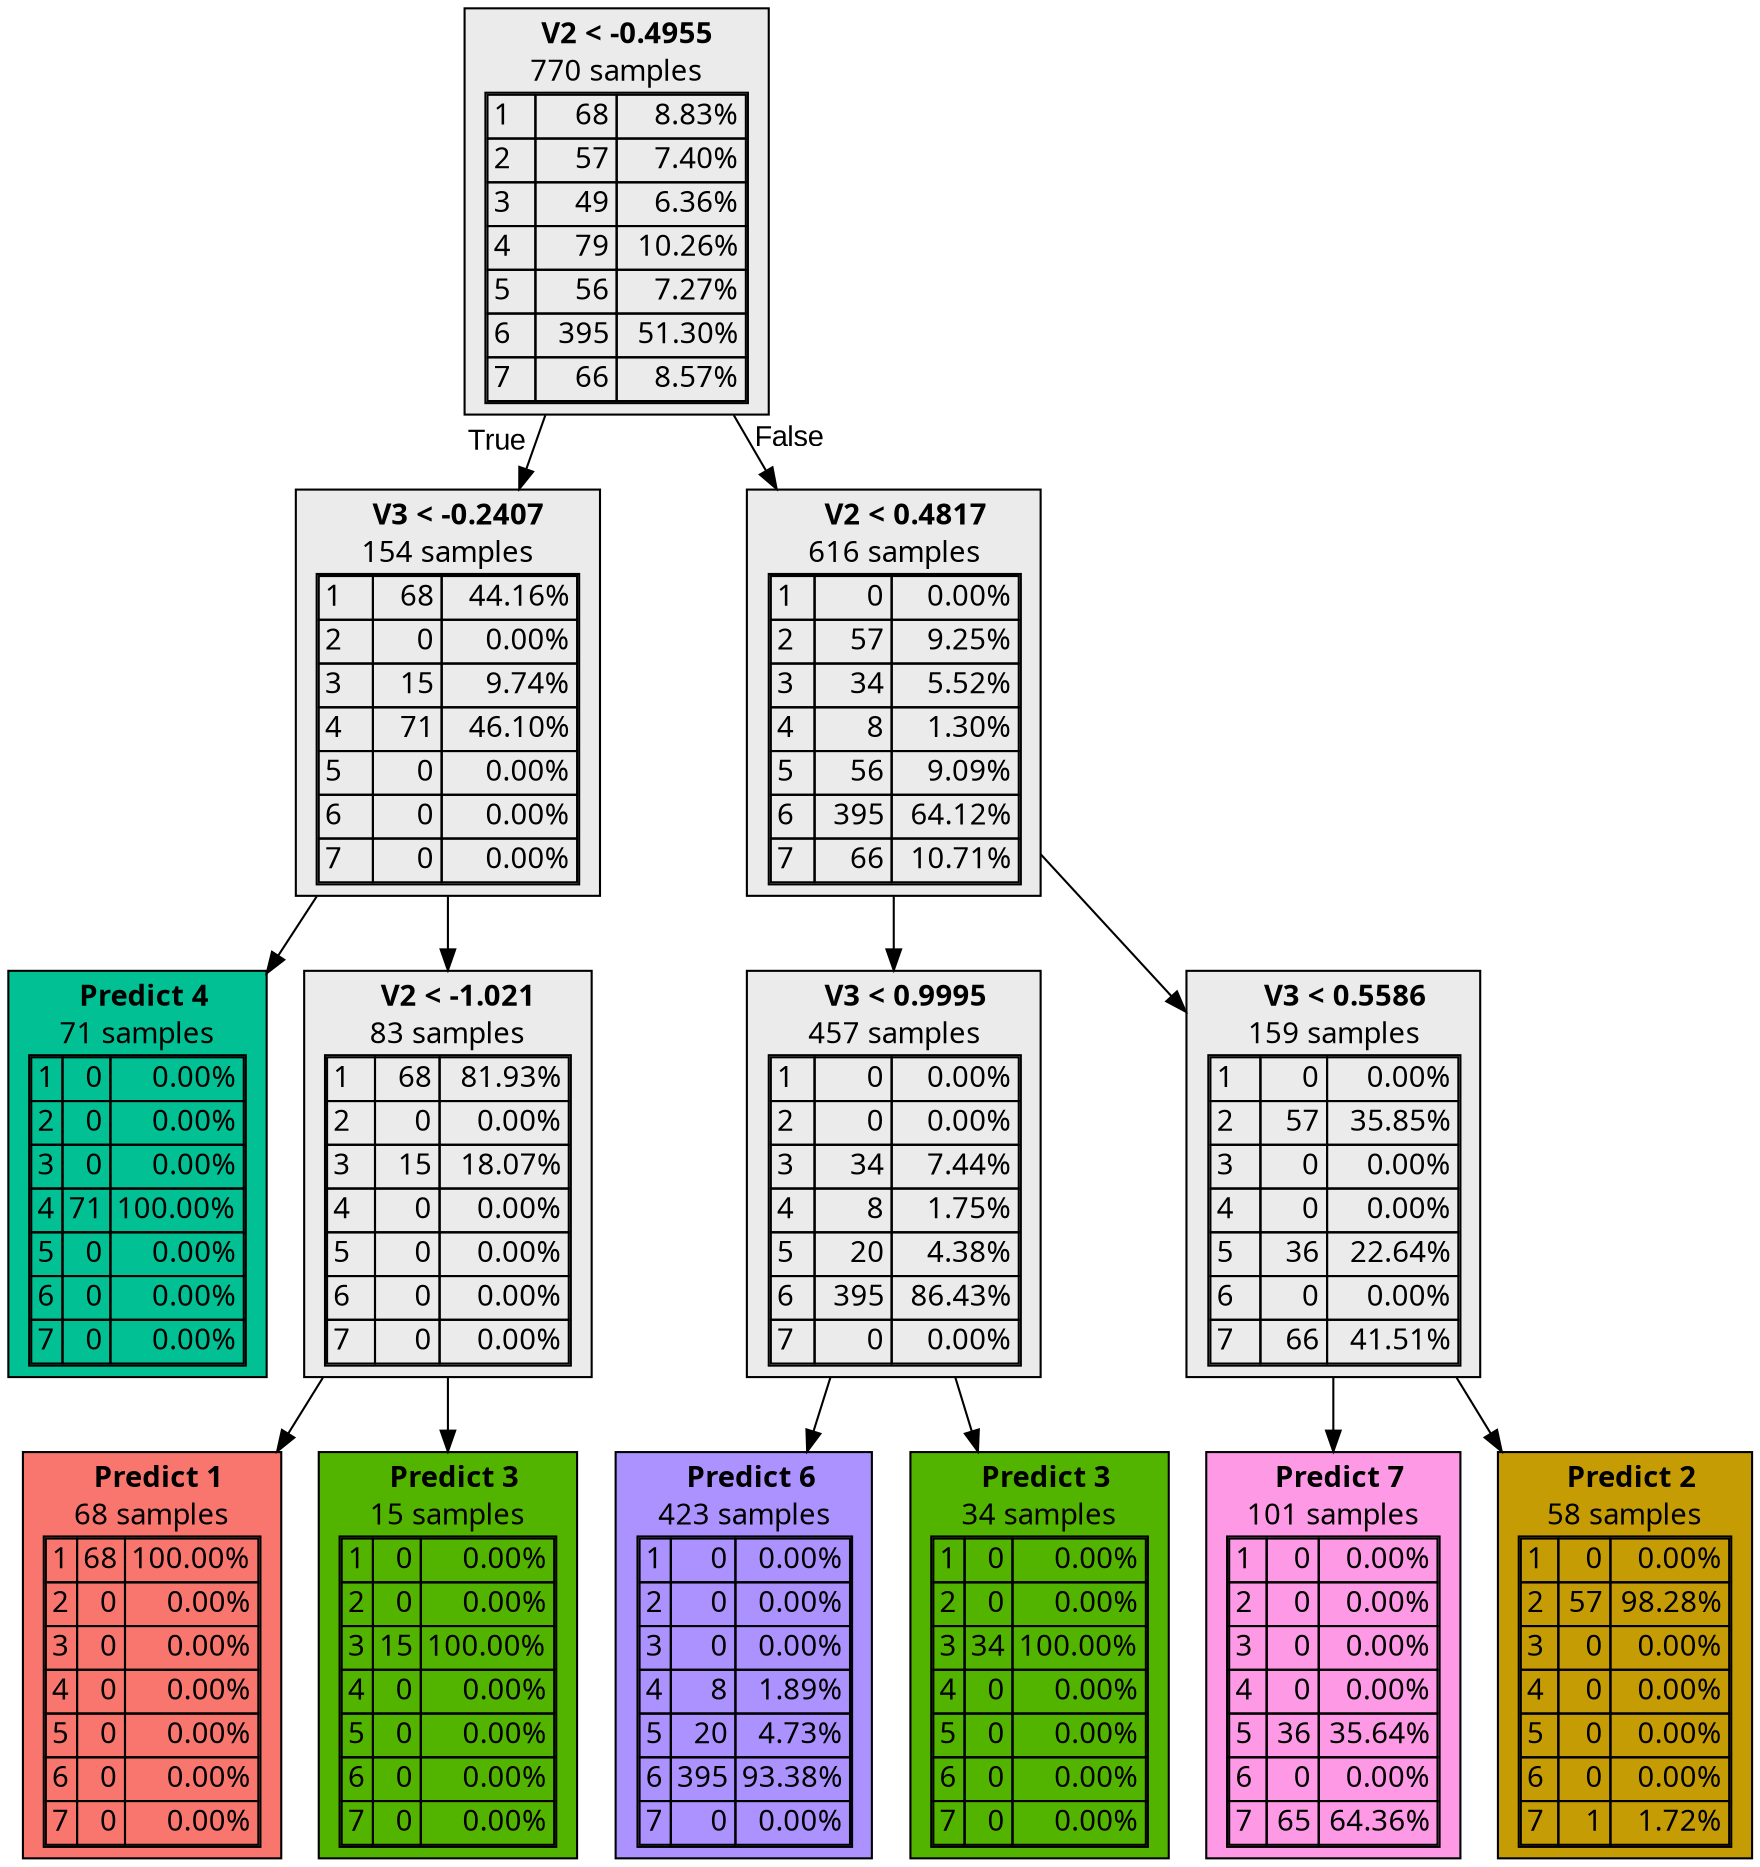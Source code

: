 digraph {
    1 [label=<  <TABLE BORDER="0" CELLPADDING="0">
      <TR>
    <TD>
      <B> V2 &lt; -0.4955</B>
    </TD>
  </TR>

    <TR>
      <TD>770 samples</TD>
    </TR>
    <TR>
  <TD>
    <TABLE CELLSPACING="0">
        <TR >
    <TD ALIGN="LEFT">1</TD>
    <TD ALIGN="RIGHT">68</TD>
    <TD ALIGN="RIGHT">8.83%</TD>
  </TR>
  <TR >
    <TD ALIGN="LEFT">2</TD>
    <TD ALIGN="RIGHT">57</TD>
    <TD ALIGN="RIGHT">7.40%</TD>
  </TR>
  <TR >
    <TD ALIGN="LEFT">3</TD>
    <TD ALIGN="RIGHT">49</TD>
    <TD ALIGN="RIGHT">6.36%</TD>
  </TR>
  <TR >
    <TD ALIGN="LEFT">4</TD>
    <TD ALIGN="RIGHT">79</TD>
    <TD ALIGN="RIGHT">10.26%</TD>
  </TR>
  <TR >
    <TD ALIGN="LEFT">5</TD>
    <TD ALIGN="RIGHT">56</TD>
    <TD ALIGN="RIGHT">7.27%</TD>
  </TR>
  <TR class="highlighted">
    <TD ALIGN="LEFT">6</TD>
    <TD ALIGN="RIGHT">395</TD>
    <TD ALIGN="RIGHT">51.30%</TD>
  </TR>
  <TR >
    <TD ALIGN="LEFT">7</TD>
    <TD ALIGN="RIGHT">66</TD>
    <TD ALIGN="RIGHT">8.57%</TD>
  </TR>

    </TABLE>
  </TD>
</TR>

  </TABLE>
>,fillcolor="#EBEBEB",shape=box,fontname="bold arial",style="filled"];
    1 -> 2 [labeldistance=2.5, labelangle=45, headlabel="True",fontname="arial"];
    1 -> 7 [labeldistance=2.5, labelangle=-45, headlabel="False",fontname="arial"];
    2 [label=<  <TABLE BORDER="0" CELLPADDING="0">
      <TR>
    <TD>
      <B> V3 &lt; -0.2407</B>
    </TD>
  </TR>

    <TR>
      <TD>154 samples</TD>
    </TR>
    <TR>
  <TD>
    <TABLE CELLSPACING="0">
        <TR >
    <TD ALIGN="LEFT">1</TD>
    <TD ALIGN="RIGHT">68</TD>
    <TD ALIGN="RIGHT">44.16%</TD>
  </TR>
  <TR >
    <TD ALIGN="LEFT">2</TD>
    <TD ALIGN="RIGHT">0</TD>
    <TD ALIGN="RIGHT">0.00%</TD>
  </TR>
  <TR >
    <TD ALIGN="LEFT">3</TD>
    <TD ALIGN="RIGHT">15</TD>
    <TD ALIGN="RIGHT">9.74%</TD>
  </TR>
  <TR class="highlighted">
    <TD ALIGN="LEFT">4</TD>
    <TD ALIGN="RIGHT">71</TD>
    <TD ALIGN="RIGHT">46.10%</TD>
  </TR>
  <TR >
    <TD ALIGN="LEFT">5</TD>
    <TD ALIGN="RIGHT">0</TD>
    <TD ALIGN="RIGHT">0.00%</TD>
  </TR>
  <TR >
    <TD ALIGN="LEFT">6</TD>
    <TD ALIGN="RIGHT">0</TD>
    <TD ALIGN="RIGHT">0.00%</TD>
  </TR>
  <TR >
    <TD ALIGN="LEFT">7</TD>
    <TD ALIGN="RIGHT">0</TD>
    <TD ALIGN="RIGHT">0.00%</TD>
  </TR>

    </TABLE>
  </TD>
</TR>

  </TABLE>
>,fillcolor="#EBEBEB",shape=box,fontname="bold arial",style="filled"];
    2 -> 3;
    2 -> 4;
    3 [label=<  <TABLE BORDER="0" CELLPADDING="0">
      <TR>
    <TD>
      <B>Predict 4</B>
    </TD>
  </TR>

    <TR>
      <TD>71 samples</TD>
    </TR>
    <TR>
  <TD>
    <TABLE CELLSPACING="0">
        <TR >
    <TD ALIGN="LEFT">1</TD>
    <TD ALIGN="RIGHT">0</TD>
    <TD ALIGN="RIGHT">0.00%</TD>
  </TR>
  <TR >
    <TD ALIGN="LEFT">2</TD>
    <TD ALIGN="RIGHT">0</TD>
    <TD ALIGN="RIGHT">0.00%</TD>
  </TR>
  <TR >
    <TD ALIGN="LEFT">3</TD>
    <TD ALIGN="RIGHT">0</TD>
    <TD ALIGN="RIGHT">0.00%</TD>
  </TR>
  <TR class="highlighted">
    <TD ALIGN="LEFT">4</TD>
    <TD ALIGN="RIGHT">71</TD>
    <TD ALIGN="RIGHT">100.00%</TD>
  </TR>
  <TR >
    <TD ALIGN="LEFT">5</TD>
    <TD ALIGN="RIGHT">0</TD>
    <TD ALIGN="RIGHT">0.00%</TD>
  </TR>
  <TR >
    <TD ALIGN="LEFT">6</TD>
    <TD ALIGN="RIGHT">0</TD>
    <TD ALIGN="RIGHT">0.00%</TD>
  </TR>
  <TR >
    <TD ALIGN="LEFT">7</TD>
    <TD ALIGN="RIGHT">0</TD>
    <TD ALIGN="RIGHT">0.00%</TD>
  </TR>

    </TABLE>
  </TD>
</TR>

  </TABLE>
>,fillcolor="#00C094ff",shape=box,fontname="bold arial",style="filled",color=black];
    4 [label=<  <TABLE BORDER="0" CELLPADDING="0">
      <TR>
    <TD>
      <B> V2 &lt; -1.021</B>
    </TD>
  </TR>

    <TR>
      <TD>83 samples</TD>
    </TR>
    <TR>
  <TD>
    <TABLE CELLSPACING="0">
        <TR class="highlighted">
    <TD ALIGN="LEFT">1</TD>
    <TD ALIGN="RIGHT">68</TD>
    <TD ALIGN="RIGHT">81.93%</TD>
  </TR>
  <TR >
    <TD ALIGN="LEFT">2</TD>
    <TD ALIGN="RIGHT">0</TD>
    <TD ALIGN="RIGHT">0.00%</TD>
  </TR>
  <TR >
    <TD ALIGN="LEFT">3</TD>
    <TD ALIGN="RIGHT">15</TD>
    <TD ALIGN="RIGHT">18.07%</TD>
  </TR>
  <TR >
    <TD ALIGN="LEFT">4</TD>
    <TD ALIGN="RIGHT">0</TD>
    <TD ALIGN="RIGHT">0.00%</TD>
  </TR>
  <TR >
    <TD ALIGN="LEFT">5</TD>
    <TD ALIGN="RIGHT">0</TD>
    <TD ALIGN="RIGHT">0.00%</TD>
  </TR>
  <TR >
    <TD ALIGN="LEFT">6</TD>
    <TD ALIGN="RIGHT">0</TD>
    <TD ALIGN="RIGHT">0.00%</TD>
  </TR>
  <TR >
    <TD ALIGN="LEFT">7</TD>
    <TD ALIGN="RIGHT">0</TD>
    <TD ALIGN="RIGHT">0.00%</TD>
  </TR>

    </TABLE>
  </TD>
</TR>

  </TABLE>
>,fillcolor="#EBEBEB",shape=box,fontname="bold arial",style="filled"];
    4 -> 5;
    4 -> 6;
    5 [label=<  <TABLE BORDER="0" CELLPADDING="0">
      <TR>
    <TD>
      <B>Predict 1</B>
    </TD>
  </TR>

    <TR>
      <TD>68 samples</TD>
    </TR>
    <TR>
  <TD>
    <TABLE CELLSPACING="0">
        <TR class="highlighted">
    <TD ALIGN="LEFT">1</TD>
    <TD ALIGN="RIGHT">68</TD>
    <TD ALIGN="RIGHT">100.00%</TD>
  </TR>
  <TR >
    <TD ALIGN="LEFT">2</TD>
    <TD ALIGN="RIGHT">0</TD>
    <TD ALIGN="RIGHT">0.00%</TD>
  </TR>
  <TR >
    <TD ALIGN="LEFT">3</TD>
    <TD ALIGN="RIGHT">0</TD>
    <TD ALIGN="RIGHT">0.00%</TD>
  </TR>
  <TR >
    <TD ALIGN="LEFT">4</TD>
    <TD ALIGN="RIGHT">0</TD>
    <TD ALIGN="RIGHT">0.00%</TD>
  </TR>
  <TR >
    <TD ALIGN="LEFT">5</TD>
    <TD ALIGN="RIGHT">0</TD>
    <TD ALIGN="RIGHT">0.00%</TD>
  </TR>
  <TR >
    <TD ALIGN="LEFT">6</TD>
    <TD ALIGN="RIGHT">0</TD>
    <TD ALIGN="RIGHT">0.00%</TD>
  </TR>
  <TR >
    <TD ALIGN="LEFT">7</TD>
    <TD ALIGN="RIGHT">0</TD>
    <TD ALIGN="RIGHT">0.00%</TD>
  </TR>

    </TABLE>
  </TD>
</TR>

  </TABLE>
>,fillcolor="#F8766Dff",shape=box,fontname="bold arial",style="filled",color=black];
    6 [label=<  <TABLE BORDER="0" CELLPADDING="0">
      <TR>
    <TD>
      <B>Predict 3</B>
    </TD>
  </TR>

    <TR>
      <TD>15 samples</TD>
    </TR>
    <TR>
  <TD>
    <TABLE CELLSPACING="0">
        <TR >
    <TD ALIGN="LEFT">1</TD>
    <TD ALIGN="RIGHT">0</TD>
    <TD ALIGN="RIGHT">0.00%</TD>
  </TR>
  <TR >
    <TD ALIGN="LEFT">2</TD>
    <TD ALIGN="RIGHT">0</TD>
    <TD ALIGN="RIGHT">0.00%</TD>
  </TR>
  <TR class="highlighted">
    <TD ALIGN="LEFT">3</TD>
    <TD ALIGN="RIGHT">15</TD>
    <TD ALIGN="RIGHT">100.00%</TD>
  </TR>
  <TR >
    <TD ALIGN="LEFT">4</TD>
    <TD ALIGN="RIGHT">0</TD>
    <TD ALIGN="RIGHT">0.00%</TD>
  </TR>
  <TR >
    <TD ALIGN="LEFT">5</TD>
    <TD ALIGN="RIGHT">0</TD>
    <TD ALIGN="RIGHT">0.00%</TD>
  </TR>
  <TR >
    <TD ALIGN="LEFT">6</TD>
    <TD ALIGN="RIGHT">0</TD>
    <TD ALIGN="RIGHT">0.00%</TD>
  </TR>
  <TR >
    <TD ALIGN="LEFT">7</TD>
    <TD ALIGN="RIGHT">0</TD>
    <TD ALIGN="RIGHT">0.00%</TD>
  </TR>

    </TABLE>
  </TD>
</TR>

  </TABLE>
>,fillcolor="#53B400ff",shape=box,fontname="bold arial",style="filled",color=black];
    7 [label=<  <TABLE BORDER="0" CELLPADDING="0">
      <TR>
    <TD>
      <B> V2 &lt; 0.4817</B>
    </TD>
  </TR>

    <TR>
      <TD>616 samples</TD>
    </TR>
    <TR>
  <TD>
    <TABLE CELLSPACING="0">
        <TR >
    <TD ALIGN="LEFT">1</TD>
    <TD ALIGN="RIGHT">0</TD>
    <TD ALIGN="RIGHT">0.00%</TD>
  </TR>
  <TR >
    <TD ALIGN="LEFT">2</TD>
    <TD ALIGN="RIGHT">57</TD>
    <TD ALIGN="RIGHT">9.25%</TD>
  </TR>
  <TR >
    <TD ALIGN="LEFT">3</TD>
    <TD ALIGN="RIGHT">34</TD>
    <TD ALIGN="RIGHT">5.52%</TD>
  </TR>
  <TR >
    <TD ALIGN="LEFT">4</TD>
    <TD ALIGN="RIGHT">8</TD>
    <TD ALIGN="RIGHT">1.30%</TD>
  </TR>
  <TR >
    <TD ALIGN="LEFT">5</TD>
    <TD ALIGN="RIGHT">56</TD>
    <TD ALIGN="RIGHT">9.09%</TD>
  </TR>
  <TR class="highlighted">
    <TD ALIGN="LEFT">6</TD>
    <TD ALIGN="RIGHT">395</TD>
    <TD ALIGN="RIGHT">64.12%</TD>
  </TR>
  <TR >
    <TD ALIGN="LEFT">7</TD>
    <TD ALIGN="RIGHT">66</TD>
    <TD ALIGN="RIGHT">10.71%</TD>
  </TR>

    </TABLE>
  </TD>
</TR>

  </TABLE>
>,fillcolor="#EBEBEB",shape=box,fontname="bold arial",style="filled"];
    7 -> 8;
    7 -> 11;
    8 [label=<  <TABLE BORDER="0" CELLPADDING="0">
      <TR>
    <TD>
      <B> V3 &lt; 0.9995</B>
    </TD>
  </TR>

    <TR>
      <TD>457 samples</TD>
    </TR>
    <TR>
  <TD>
    <TABLE CELLSPACING="0">
        <TR >
    <TD ALIGN="LEFT">1</TD>
    <TD ALIGN="RIGHT">0</TD>
    <TD ALIGN="RIGHT">0.00%</TD>
  </TR>
  <TR >
    <TD ALIGN="LEFT">2</TD>
    <TD ALIGN="RIGHT">0</TD>
    <TD ALIGN="RIGHT">0.00%</TD>
  </TR>
  <TR >
    <TD ALIGN="LEFT">3</TD>
    <TD ALIGN="RIGHT">34</TD>
    <TD ALIGN="RIGHT">7.44%</TD>
  </TR>
  <TR >
    <TD ALIGN="LEFT">4</TD>
    <TD ALIGN="RIGHT">8</TD>
    <TD ALIGN="RIGHT">1.75%</TD>
  </TR>
  <TR >
    <TD ALIGN="LEFT">5</TD>
    <TD ALIGN="RIGHT">20</TD>
    <TD ALIGN="RIGHT">4.38%</TD>
  </TR>
  <TR class="highlighted">
    <TD ALIGN="LEFT">6</TD>
    <TD ALIGN="RIGHT">395</TD>
    <TD ALIGN="RIGHT">86.43%</TD>
  </TR>
  <TR >
    <TD ALIGN="LEFT">7</TD>
    <TD ALIGN="RIGHT">0</TD>
    <TD ALIGN="RIGHT">0.00%</TD>
  </TR>

    </TABLE>
  </TD>
</TR>

  </TABLE>
>,fillcolor="#EBEBEB",shape=box,fontname="bold arial",style="filled"];
    8 -> 9;
    8 -> 10;
    9 [label=<  <TABLE BORDER="0" CELLPADDING="0">
      <TR>
    <TD>
      <B>Predict 6</B>
    </TD>
  </TR>

    <TR>
      <TD>423 samples</TD>
    </TR>
    <TR>
  <TD>
    <TABLE CELLSPACING="0">
        <TR >
    <TD ALIGN="LEFT">1</TD>
    <TD ALIGN="RIGHT">0</TD>
    <TD ALIGN="RIGHT">0.00%</TD>
  </TR>
  <TR >
    <TD ALIGN="LEFT">2</TD>
    <TD ALIGN="RIGHT">0</TD>
    <TD ALIGN="RIGHT">0.00%</TD>
  </TR>
  <TR >
    <TD ALIGN="LEFT">3</TD>
    <TD ALIGN="RIGHT">0</TD>
    <TD ALIGN="RIGHT">0.00%</TD>
  </TR>
  <TR >
    <TD ALIGN="LEFT">4</TD>
    <TD ALIGN="RIGHT">8</TD>
    <TD ALIGN="RIGHT">1.89%</TD>
  </TR>
  <TR >
    <TD ALIGN="LEFT">5</TD>
    <TD ALIGN="RIGHT">20</TD>
    <TD ALIGN="RIGHT">4.73%</TD>
  </TR>
  <TR class="highlighted">
    <TD ALIGN="LEFT">6</TD>
    <TD ALIGN="RIGHT">395</TD>
    <TD ALIGN="RIGHT">93.38%</TD>
  </TR>
  <TR >
    <TD ALIGN="LEFT">7</TD>
    <TD ALIGN="RIGHT">0</TD>
    <TD ALIGN="RIGHT">0.00%</TD>
  </TR>

    </TABLE>
  </TD>
</TR>

  </TABLE>
>,fillcolor="#A58AFFee",shape=box,fontname="bold arial",style="filled",color=black];
    10 [label=<  <TABLE BORDER="0" CELLPADDING="0">
      <TR>
    <TD>
      <B>Predict 3</B>
    </TD>
  </TR>

    <TR>
      <TD>34 samples</TD>
    </TR>
    <TR>
  <TD>
    <TABLE CELLSPACING="0">
        <TR >
    <TD ALIGN="LEFT">1</TD>
    <TD ALIGN="RIGHT">0</TD>
    <TD ALIGN="RIGHT">0.00%</TD>
  </TR>
  <TR >
    <TD ALIGN="LEFT">2</TD>
    <TD ALIGN="RIGHT">0</TD>
    <TD ALIGN="RIGHT">0.00%</TD>
  </TR>
  <TR class="highlighted">
    <TD ALIGN="LEFT">3</TD>
    <TD ALIGN="RIGHT">34</TD>
    <TD ALIGN="RIGHT">100.00%</TD>
  </TR>
  <TR >
    <TD ALIGN="LEFT">4</TD>
    <TD ALIGN="RIGHT">0</TD>
    <TD ALIGN="RIGHT">0.00%</TD>
  </TR>
  <TR >
    <TD ALIGN="LEFT">5</TD>
    <TD ALIGN="RIGHT">0</TD>
    <TD ALIGN="RIGHT">0.00%</TD>
  </TR>
  <TR >
    <TD ALIGN="LEFT">6</TD>
    <TD ALIGN="RIGHT">0</TD>
    <TD ALIGN="RIGHT">0.00%</TD>
  </TR>
  <TR >
    <TD ALIGN="LEFT">7</TD>
    <TD ALIGN="RIGHT">0</TD>
    <TD ALIGN="RIGHT">0.00%</TD>
  </TR>

    </TABLE>
  </TD>
</TR>

  </TABLE>
>,fillcolor="#53B400ff",shape=box,fontname="bold arial",style="filled",color=black];
    11 [label=<  <TABLE BORDER="0" CELLPADDING="0">
      <TR>
    <TD>
      <B> V3 &lt; 0.5586</B>
    </TD>
  </TR>

    <TR>
      <TD>159 samples</TD>
    </TR>
    <TR>
  <TD>
    <TABLE CELLSPACING="0">
        <TR >
    <TD ALIGN="LEFT">1</TD>
    <TD ALIGN="RIGHT">0</TD>
    <TD ALIGN="RIGHT">0.00%</TD>
  </TR>
  <TR >
    <TD ALIGN="LEFT">2</TD>
    <TD ALIGN="RIGHT">57</TD>
    <TD ALIGN="RIGHT">35.85%</TD>
  </TR>
  <TR >
    <TD ALIGN="LEFT">3</TD>
    <TD ALIGN="RIGHT">0</TD>
    <TD ALIGN="RIGHT">0.00%</TD>
  </TR>
  <TR >
    <TD ALIGN="LEFT">4</TD>
    <TD ALIGN="RIGHT">0</TD>
    <TD ALIGN="RIGHT">0.00%</TD>
  </TR>
  <TR >
    <TD ALIGN="LEFT">5</TD>
    <TD ALIGN="RIGHT">36</TD>
    <TD ALIGN="RIGHT">22.64%</TD>
  </TR>
  <TR >
    <TD ALIGN="LEFT">6</TD>
    <TD ALIGN="RIGHT">0</TD>
    <TD ALIGN="RIGHT">0.00%</TD>
  </TR>
  <TR class="highlighted">
    <TD ALIGN="LEFT">7</TD>
    <TD ALIGN="RIGHT">66</TD>
    <TD ALIGN="RIGHT">41.51%</TD>
  </TR>

    </TABLE>
  </TD>
</TR>

  </TABLE>
>,fillcolor="#EBEBEB",shape=box,fontname="bold arial",style="filled"];
    11 -> 12;
    11 -> 13;
    12 [label=<  <TABLE BORDER="0" CELLPADDING="0">
      <TR>
    <TD>
      <B>Predict 7</B>
    </TD>
  </TR>

    <TR>
      <TD>101 samples</TD>
    </TR>
    <TR>
  <TD>
    <TABLE CELLSPACING="0">
        <TR >
    <TD ALIGN="LEFT">1</TD>
    <TD ALIGN="RIGHT">0</TD>
    <TD ALIGN="RIGHT">0.00%</TD>
  </TR>
  <TR >
    <TD ALIGN="LEFT">2</TD>
    <TD ALIGN="RIGHT">0</TD>
    <TD ALIGN="RIGHT">0.00%</TD>
  </TR>
  <TR >
    <TD ALIGN="LEFT">3</TD>
    <TD ALIGN="RIGHT">0</TD>
    <TD ALIGN="RIGHT">0.00%</TD>
  </TR>
  <TR >
    <TD ALIGN="LEFT">4</TD>
    <TD ALIGN="RIGHT">0</TD>
    <TD ALIGN="RIGHT">0.00%</TD>
  </TR>
  <TR >
    <TD ALIGN="LEFT">5</TD>
    <TD ALIGN="RIGHT">36</TD>
    <TD ALIGN="RIGHT">35.64%</TD>
  </TR>
  <TR >
    <TD ALIGN="LEFT">6</TD>
    <TD ALIGN="RIGHT">0</TD>
    <TD ALIGN="RIGHT">0.00%</TD>
  </TR>
  <TR class="highlighted">
    <TD ALIGN="LEFT">7</TD>
    <TD ALIGN="RIGHT">65</TD>
    <TD ALIGN="RIGHT">64.36%</TD>
  </TR>

    </TABLE>
  </TD>
</TR>

  </TABLE>
>,fillcolor="#FB61D7a4",shape=box,fontname="bold arial",style="filled",color=black];
    13 [label=<  <TABLE BORDER="0" CELLPADDING="0">
      <TR>
    <TD>
      <B>Predict 2</B>
    </TD>
  </TR>

    <TR>
      <TD>58 samples</TD>
    </TR>
    <TR>
  <TD>
    <TABLE CELLSPACING="0">
        <TR >
    <TD ALIGN="LEFT">1</TD>
    <TD ALIGN="RIGHT">0</TD>
    <TD ALIGN="RIGHT">0.00%</TD>
  </TR>
  <TR class="highlighted">
    <TD ALIGN="LEFT">2</TD>
    <TD ALIGN="RIGHT">57</TD>
    <TD ALIGN="RIGHT">98.28%</TD>
  </TR>
  <TR >
    <TD ALIGN="LEFT">3</TD>
    <TD ALIGN="RIGHT">0</TD>
    <TD ALIGN="RIGHT">0.00%</TD>
  </TR>
  <TR >
    <TD ALIGN="LEFT">4</TD>
    <TD ALIGN="RIGHT">0</TD>
    <TD ALIGN="RIGHT">0.00%</TD>
  </TR>
  <TR >
    <TD ALIGN="LEFT">5</TD>
    <TD ALIGN="RIGHT">0</TD>
    <TD ALIGN="RIGHT">0.00%</TD>
  </TR>
  <TR >
    <TD ALIGN="LEFT">6</TD>
    <TD ALIGN="RIGHT">0</TD>
    <TD ALIGN="RIGHT">0.00%</TD>
  </TR>
  <TR >
    <TD ALIGN="LEFT">7</TD>
    <TD ALIGN="RIGHT">1</TD>
    <TD ALIGN="RIGHT">1.72%</TD>
  </TR>

    </TABLE>
  </TD>
</TR>

  </TABLE>
>,fillcolor="#C49A00fb",shape=box,fontname="bold arial",style="filled",color=black];
}
